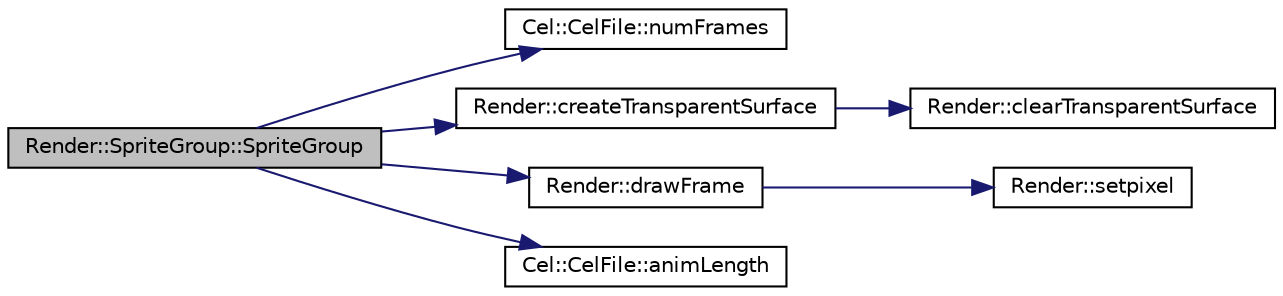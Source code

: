digraph G
{
  edge [fontname="Helvetica",fontsize="10",labelfontname="Helvetica",labelfontsize="10"];
  node [fontname="Helvetica",fontsize="10",shape=record];
  rankdir="LR";
  Node1 [label="Render::SpriteGroup::SpriteGroup",height=0.2,width=0.4,color="black", fillcolor="grey75", style="filled" fontcolor="black"];
  Node1 -> Node2 [color="midnightblue",fontsize="10",style="solid",fontname="Helvetica"];
  Node2 [label="Cel::CelFile::numFrames",height=0.2,width=0.4,color="black", fillcolor="white", style="filled",URL="$class_cel_1_1_cel_file.html#ad307fd30a1a89e2e7d5ac11fb4076f71"];
  Node1 -> Node3 [color="midnightblue",fontsize="10",style="solid",fontname="Helvetica"];
  Node3 [label="Render::createTransparentSurface",height=0.2,width=0.4,color="black", fillcolor="white", style="filled",URL="$namespace_render.html#a83ee7f6e3cb7a513ab4bac2c05614c26"];
  Node3 -> Node4 [color="midnightblue",fontsize="10",style="solid",fontname="Helvetica"];
  Node4 [label="Render::clearTransparentSurface",height=0.2,width=0.4,color="black", fillcolor="white", style="filled",URL="$namespace_render.html#aaa59a6d2c1fc80969f9af8a563250bf0"];
  Node1 -> Node5 [color="midnightblue",fontsize="10",style="solid",fontname="Helvetica"];
  Node5 [label="Render::drawFrame",height=0.2,width=0.4,color="black", fillcolor="white", style="filled",URL="$namespace_render.html#a8384399aba8d9bca82788367f744016f"];
  Node5 -> Node6 [color="midnightblue",fontsize="10",style="solid",fontname="Helvetica"];
  Node6 [label="Render::setpixel",height=0.2,width=0.4,color="black", fillcolor="white", style="filled",URL="$namespace_render.html#a255d3d88fd6f86eb173484b03e176d23"];
  Node1 -> Node7 [color="midnightblue",fontsize="10",style="solid",fontname="Helvetica"];
  Node7 [label="Cel::CelFile::animLength",height=0.2,width=0.4,color="black", fillcolor="white", style="filled",URL="$class_cel_1_1_cel_file.html#a3250aab7b67716ab35d84c4d4f1e76d8",tooltip="if normal cel file, returns same as numFrames(), for an archive, the number of frames in each subcel..."];
}

